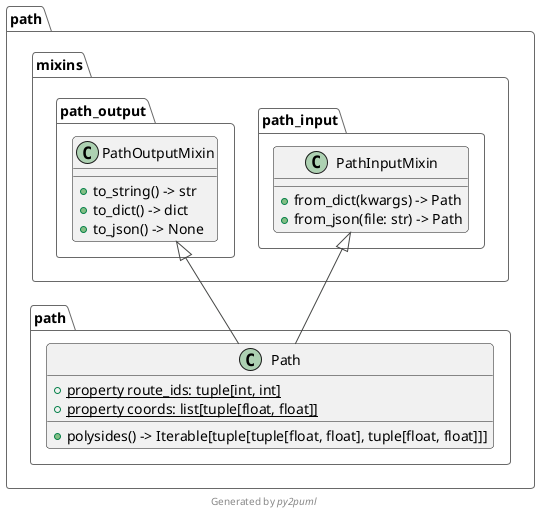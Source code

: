 @startuml path
!theme vibrant
!pragma useIntermediatePackages false

class path.path.Path {
  +property route_ids: tuple[int, int] {static}
  +property coords: list[tuple[float, float]] {static}
  +polysides() -> Iterable[tuple[tuple[float, float], tuple[float, float]]]
}
class path.mixins.path_input.PathInputMixin {
  +from_dict(kwargs) -> Path
  +from_json(file: str) -> Path
}
class path.mixins.path_output.PathOutputMixin {
  +to_string() -> str
  +to_dict() -> dict
  +to_json() -> None
}
path.mixins.path_input.PathInputMixin <|-- path.path.Path
path.mixins.path_output.PathOutputMixin <|-- path.path.Path
footer Generated by //py2puml//
@enduml
